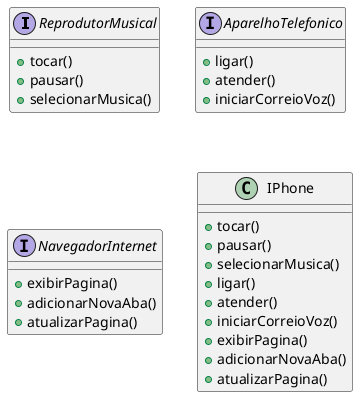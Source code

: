 @startuml DiagramaUMLIphone

interface ReprodutorMusical {
  + tocar()
  + pausar()
  + selecionarMusica()
}

interface AparelhoTelefonico {
  + ligar()
  + atender()
  + iniciarCorreioVoz()
}

interface NavegadorInternet {
  + exibirPagina()
  + adicionarNovaAba()
  + atualizarPagina()
}

class IPhone {
  + tocar()
  + pausar()
  + selecionarMusica()
  + ligar()
  + atender()
  + iniciarCorreioVoz()
  + exibirPagina()
  + adicionarNovaAba()
  + atualizarPagina()
}

@enduml
